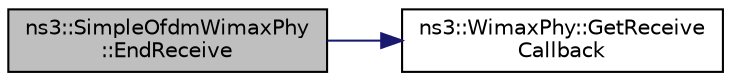 digraph "ns3::SimpleOfdmWimaxPhy::EndReceive"
{
 // LATEX_PDF_SIZE
  edge [fontname="Helvetica",fontsize="10",labelfontname="Helvetica",labelfontsize="10"];
  node [fontname="Helvetica",fontsize="10",shape=record];
  rankdir="LR";
  Node1 [label="ns3::SimpleOfdmWimaxPhy\l::EndReceive",height=0.2,width=0.4,color="black", fillcolor="grey75", style="filled", fontcolor="black",tooltip="End receive."];
  Node1 -> Node2 [color="midnightblue",fontsize="10",style="solid",fontname="Helvetica"];
  Node2 [label="ns3::WimaxPhy::GetReceive\lCallback",height=0.2,width=0.4,color="black", fillcolor="white", style="filled",URL="$classns3_1_1_wimax_phy.html#aa264272c910f1eab7592569c70f47641",tooltip=" "];
}
